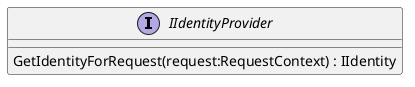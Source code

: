 @startuml
interface IIdentityProvider {
    GetIdentityForRequest(request:RequestContext) : IIdentity
}
@enduml
